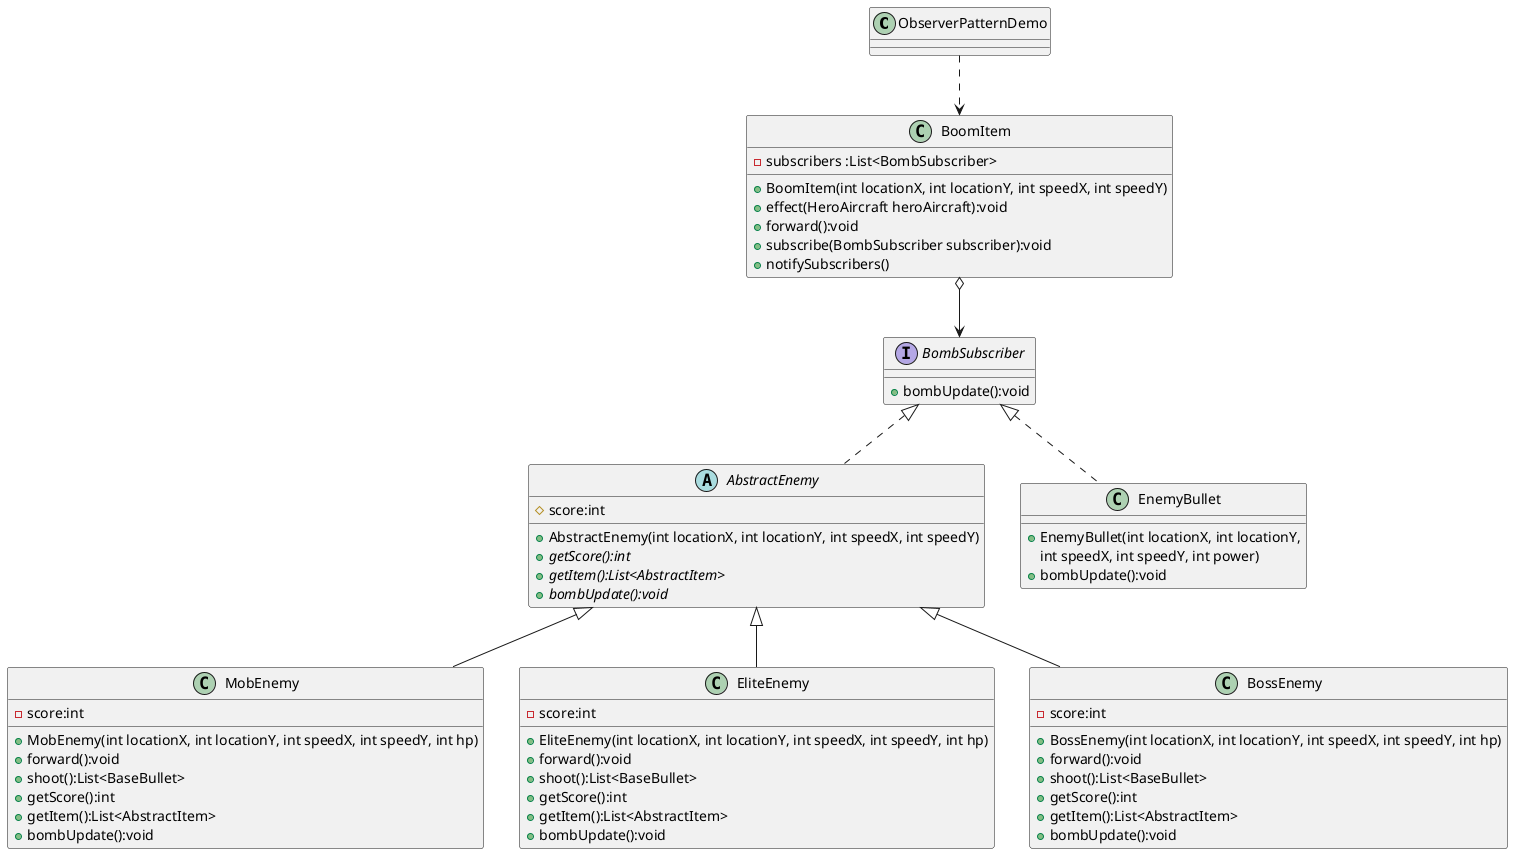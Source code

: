 @startuml
'https://plantuml.com/class-diagram

class ObserverPatternDemo{

}
ObserverPatternDemo ..>  BoomItem

BoomItem o-->  BombSubscriber
class BoomItem {
    - subscribers :List<BombSubscriber>
    + BoomItem(int locationX, int locationY, int speedX, int speedY)
    + effect(HeroAircraft heroAircraft):void
    + forward():void
    + subscribe(BombSubscriber subscriber):void
    + notifySubscribers()
}


interface BombSubscriber{
    + bombUpdate():void

}

BombSubscriber <|.. AbstractEnemy


abstract class AbstractEnemy {
    # score:int
    + AbstractEnemy(int locationX, int locationY, int speedX, int speedY)
    + {abstract}getScore():int
    + {abstract}getItem():List<AbstractItem>
    + {abstract}bombUpdate():void
}


class MobEnemy {
    - score:int
    + MobEnemy(int locationX, int locationY, int speedX, int speedY, int hp)
    + forward():void
    + shoot():List<BaseBullet>
    + getScore():int
    + getItem():List<AbstractItem>
    + bombUpdate():void

}
AbstractEnemy <|-- MobEnemy

class EliteEnemy {
    - score:int
    + EliteEnemy(int locationX, int locationY, int speedX, int speedY, int hp)
    + forward():void
    + shoot():List<BaseBullet>
    + getScore():int
    + getItem():List<AbstractItem>
    + bombUpdate():void
}

AbstractEnemy <|-- EliteEnemy

class BossEnemy {
    - score:int
    + BossEnemy(int locationX, int locationY, int speedX, int speedY, int hp)
    + forward():void
    + shoot():List<BaseBullet>
    + getScore():int
    + getItem():List<AbstractItem>
    + bombUpdate():void
}

AbstractEnemy <|-- BossEnemy

BombSubscriber <|.. EnemyBullet

class EnemyBullet {
    + EnemyBullet(int locationX, int locationY,
     int speedX, int speedY, int power)
     + bombUpdate():void
}
@enduml